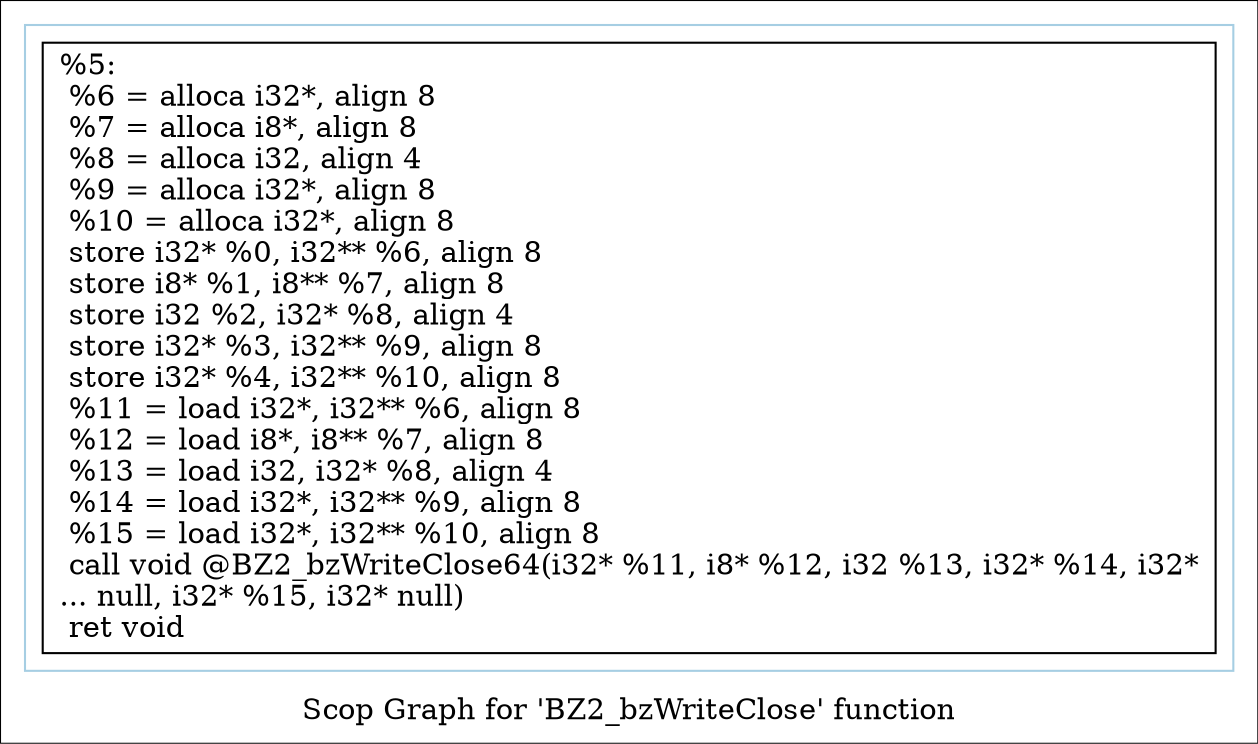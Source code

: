 digraph "Scop Graph for 'BZ2_bzWriteClose' function" {
	label="Scop Graph for 'BZ2_bzWriteClose' function";

	Node0x282a030 [shape=record,label="{%5:\l  %6 = alloca i32*, align 8\l  %7 = alloca i8*, align 8\l  %8 = alloca i32, align 4\l  %9 = alloca i32*, align 8\l  %10 = alloca i32*, align 8\l  store i32* %0, i32** %6, align 8\l  store i8* %1, i8** %7, align 8\l  store i32 %2, i32* %8, align 4\l  store i32* %3, i32** %9, align 8\l  store i32* %4, i32** %10, align 8\l  %11 = load i32*, i32** %6, align 8\l  %12 = load i8*, i8** %7, align 8\l  %13 = load i32, i32* %8, align 4\l  %14 = load i32*, i32** %9, align 8\l  %15 = load i32*, i32** %10, align 8\l  call void @BZ2_bzWriteClose64(i32* %11, i8* %12, i32 %13, i32* %14, i32*\l... null, i32* %15, i32* null)\l  ret void\l}"];
	colorscheme = "paired12"
        subgraph cluster_0x2975420 {
          label = "";
          style = solid;
          color = 1
          Node0x282a030;
        }
}
